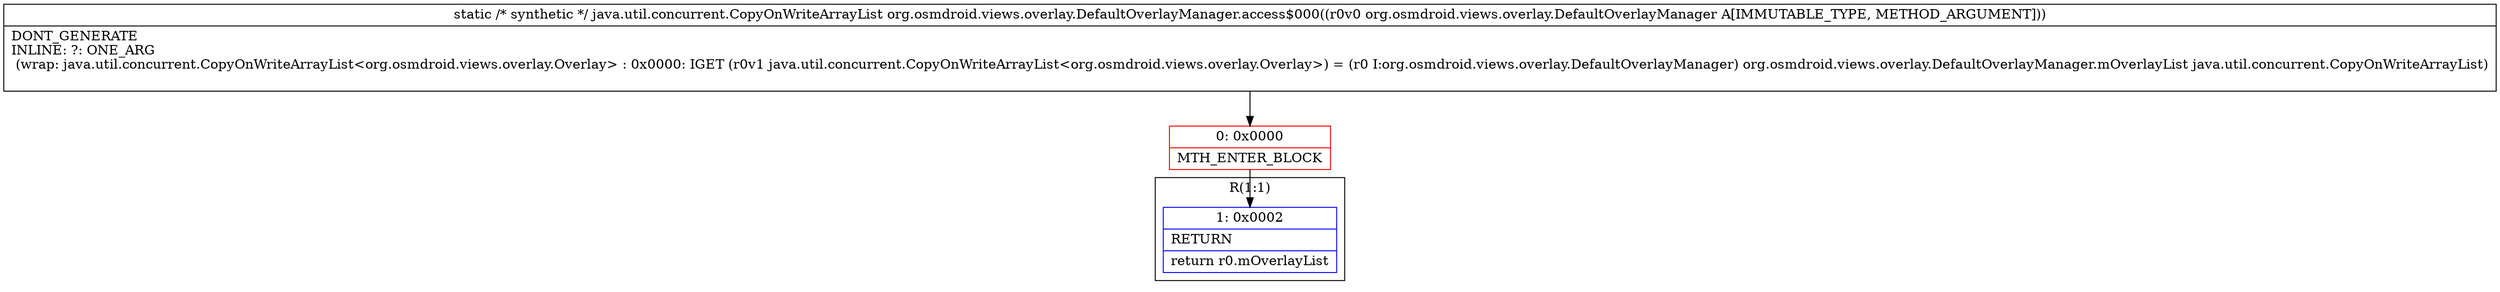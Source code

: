 digraph "CFG fororg.osmdroid.views.overlay.DefaultOverlayManager.access$000(Lorg\/osmdroid\/views\/overlay\/DefaultOverlayManager;)Ljava\/util\/concurrent\/CopyOnWriteArrayList;" {
subgraph cluster_Region_1322460488 {
label = "R(1:1)";
node [shape=record,color=blue];
Node_1 [shape=record,label="{1\:\ 0x0002|RETURN\l|return r0.mOverlayList\l}"];
}
Node_0 [shape=record,color=red,label="{0\:\ 0x0000|MTH_ENTER_BLOCK\l}"];
MethodNode[shape=record,label="{static \/* synthetic *\/ java.util.concurrent.CopyOnWriteArrayList org.osmdroid.views.overlay.DefaultOverlayManager.access$000((r0v0 org.osmdroid.views.overlay.DefaultOverlayManager A[IMMUTABLE_TYPE, METHOD_ARGUMENT]))  | DONT_GENERATE\lINLINE: ?: ONE_ARG  \l  (wrap: java.util.concurrent.CopyOnWriteArrayList\<org.osmdroid.views.overlay.Overlay\> : 0x0000: IGET  (r0v1 java.util.concurrent.CopyOnWriteArrayList\<org.osmdroid.views.overlay.Overlay\>) = (r0 I:org.osmdroid.views.overlay.DefaultOverlayManager) org.osmdroid.views.overlay.DefaultOverlayManager.mOverlayList java.util.concurrent.CopyOnWriteArrayList)\l\l}"];
MethodNode -> Node_0;
Node_0 -> Node_1;
}

